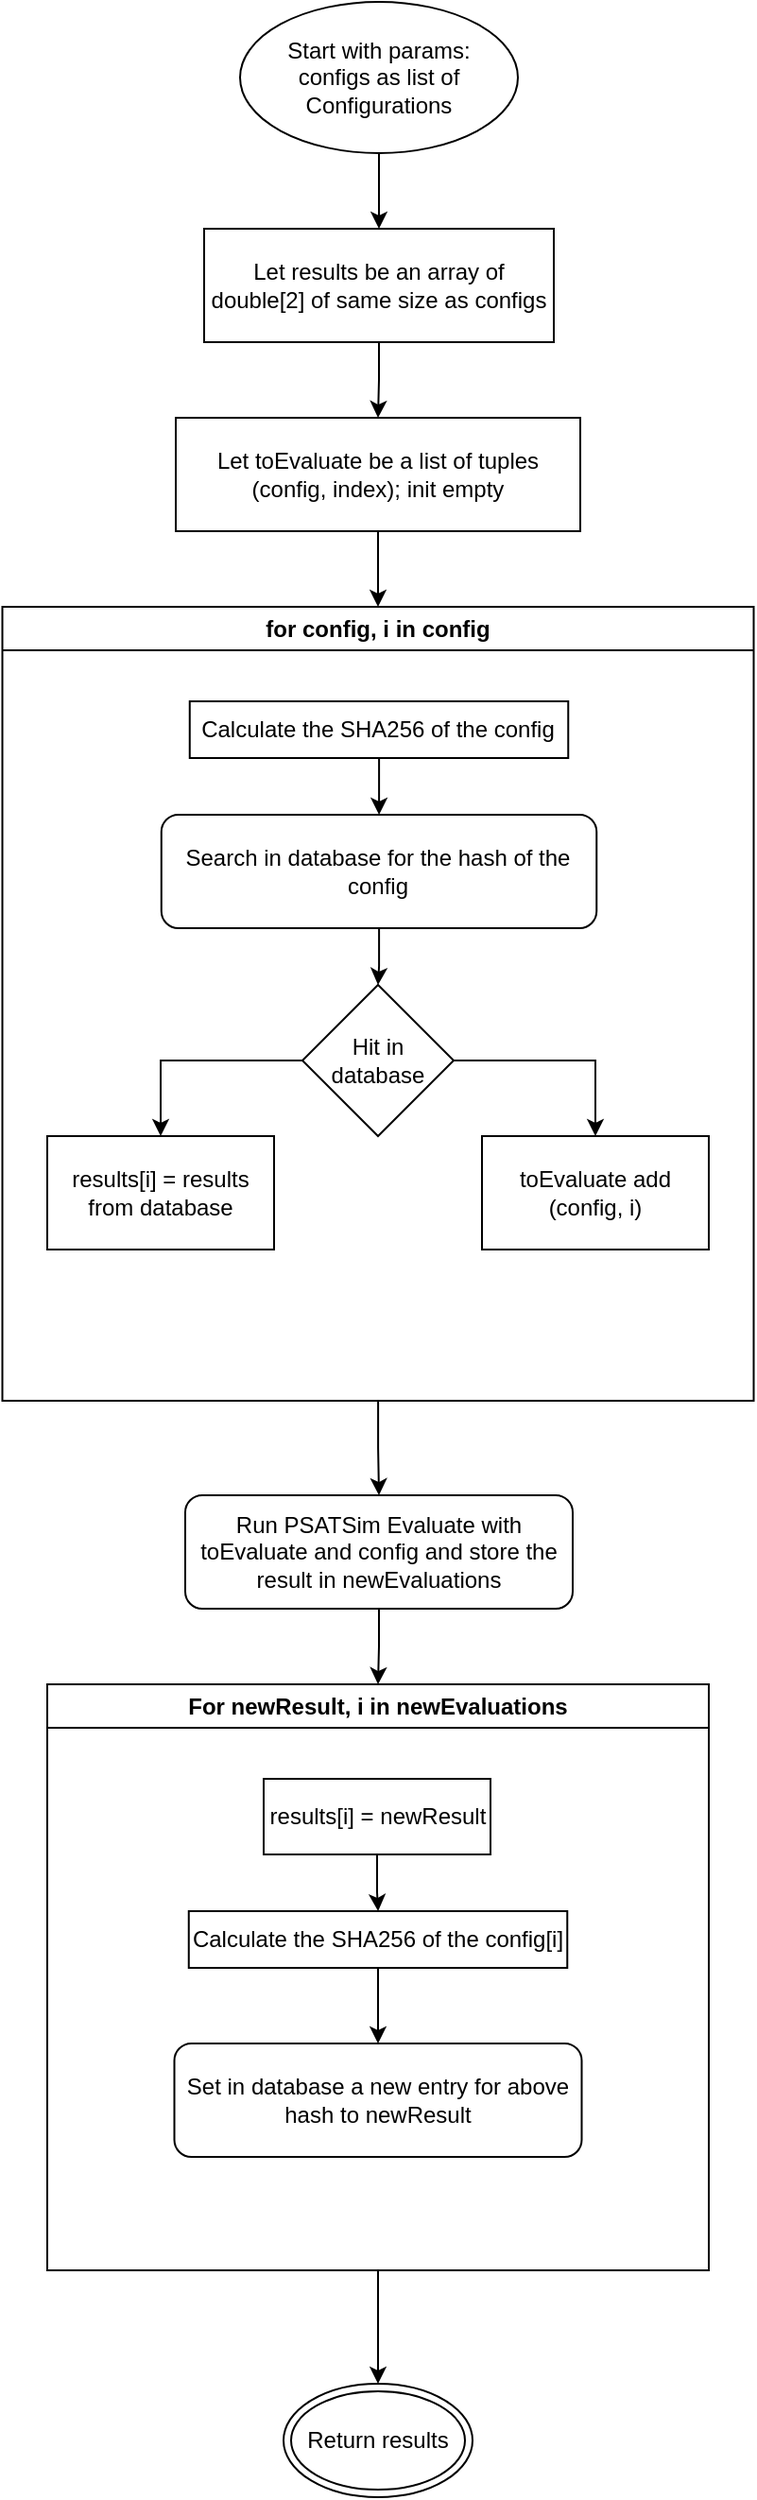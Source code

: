 <mxfile version="25.0.2" pages="2">
  <diagram name="Evaluate" id="anMU6pZ38rH_e_HbcyIy">
    <mxGraphModel dx="683" dy="399" grid="1" gridSize="10" guides="1" tooltips="1" connect="1" arrows="1" fold="1" page="1" pageScale="1" pageWidth="850" pageHeight="1100" math="0" shadow="0">
      <root>
        <mxCell id="0" />
        <mxCell id="1" parent="0" />
        <mxCell id="cWHnZJWbIwPgVO1LG2Uv-3" value="" style="edgeStyle=orthogonalEdgeStyle;rounded=0;orthogonalLoop=1;jettySize=auto;html=1;" edge="1" parent="1" source="cWHnZJWbIwPgVO1LG2Uv-1" target="cWHnZJWbIwPgVO1LG2Uv-2">
          <mxGeometry relative="1" as="geometry" />
        </mxCell>
        <mxCell id="cWHnZJWbIwPgVO1LG2Uv-1" value="Start with params:&lt;div&gt;configs as list of Configurations&lt;/div&gt;" style="ellipse;whiteSpace=wrap;html=1;" vertex="1" parent="1">
          <mxGeometry x="352" y="10" width="147" height="80" as="geometry" />
        </mxCell>
        <mxCell id="cWHnZJWbIwPgVO1LG2Uv-5" value="" style="edgeStyle=orthogonalEdgeStyle;rounded=0;orthogonalLoop=1;jettySize=auto;html=1;" edge="1" parent="1" source="cWHnZJWbIwPgVO1LG2Uv-2" target="cWHnZJWbIwPgVO1LG2Uv-4">
          <mxGeometry relative="1" as="geometry" />
        </mxCell>
        <mxCell id="cWHnZJWbIwPgVO1LG2Uv-2" value="Let results be an array of double[2] of same size as configs" style="rounded=0;whiteSpace=wrap;html=1;" vertex="1" parent="1">
          <mxGeometry x="333" y="130" width="185" height="60" as="geometry" />
        </mxCell>
        <mxCell id="cWHnZJWbIwPgVO1LG2Uv-7" style="edgeStyle=orthogonalEdgeStyle;rounded=0;orthogonalLoop=1;jettySize=auto;html=1;entryX=0.5;entryY=0;entryDx=0;entryDy=0;" edge="1" parent="1" source="cWHnZJWbIwPgVO1LG2Uv-4" target="cWHnZJWbIwPgVO1LG2Uv-6">
          <mxGeometry relative="1" as="geometry" />
        </mxCell>
        <mxCell id="cWHnZJWbIwPgVO1LG2Uv-4" value="Let toEvaluate be a list of tuples (config, index); init empty" style="rounded=0;whiteSpace=wrap;html=1;" vertex="1" parent="1">
          <mxGeometry x="318" y="230" width="214" height="60" as="geometry" />
        </mxCell>
        <mxCell id="cWHnZJWbIwPgVO1LG2Uv-18" value="" style="edgeStyle=orthogonalEdgeStyle;rounded=0;orthogonalLoop=1;jettySize=auto;html=1;" edge="1" parent="1" source="cWHnZJWbIwPgVO1LG2Uv-6" target="cWHnZJWbIwPgVO1LG2Uv-17">
          <mxGeometry relative="1" as="geometry" />
        </mxCell>
        <mxCell id="cWHnZJWbIwPgVO1LG2Uv-6" value="for config, i in config" style="swimlane;whiteSpace=wrap;html=1;" vertex="1" parent="1">
          <mxGeometry x="226.25" y="330" width="397.5" height="420" as="geometry" />
        </mxCell>
        <mxCell id="cWHnZJWbIwPgVO1LG2Uv-11" value="" style="edgeStyle=orthogonalEdgeStyle;rounded=0;orthogonalLoop=1;jettySize=auto;html=1;" edge="1" parent="cWHnZJWbIwPgVO1LG2Uv-6" source="cWHnZJWbIwPgVO1LG2Uv-8" target="cWHnZJWbIwPgVO1LG2Uv-9">
          <mxGeometry relative="1" as="geometry" />
        </mxCell>
        <mxCell id="cWHnZJWbIwPgVO1LG2Uv-8" value="Calculate the SHA256 of the config" style="rounded=0;whiteSpace=wrap;html=1;" vertex="1" parent="cWHnZJWbIwPgVO1LG2Uv-6">
          <mxGeometry x="99.13" y="50" width="200.25" height="30" as="geometry" />
        </mxCell>
        <mxCell id="cWHnZJWbIwPgVO1LG2Uv-12" value="" style="edgeStyle=orthogonalEdgeStyle;rounded=0;orthogonalLoop=1;jettySize=auto;html=1;" edge="1" parent="cWHnZJWbIwPgVO1LG2Uv-6" source="cWHnZJWbIwPgVO1LG2Uv-9" target="cWHnZJWbIwPgVO1LG2Uv-10">
          <mxGeometry relative="1" as="geometry" />
        </mxCell>
        <mxCell id="cWHnZJWbIwPgVO1LG2Uv-9" value="Search in database for the hash of the config" style="rounded=1;whiteSpace=wrap;html=1;" vertex="1" parent="cWHnZJWbIwPgVO1LG2Uv-6">
          <mxGeometry x="84.13" y="110" width="230.25" height="60" as="geometry" />
        </mxCell>
        <mxCell id="cWHnZJWbIwPgVO1LG2Uv-14" style="edgeStyle=orthogonalEdgeStyle;rounded=0;orthogonalLoop=1;jettySize=auto;html=1;entryX=0.5;entryY=0;entryDx=0;entryDy=0;" edge="1" parent="cWHnZJWbIwPgVO1LG2Uv-6" source="cWHnZJWbIwPgVO1LG2Uv-10" target="cWHnZJWbIwPgVO1LG2Uv-13">
          <mxGeometry relative="1" as="geometry" />
        </mxCell>
        <mxCell id="cWHnZJWbIwPgVO1LG2Uv-16" style="edgeStyle=orthogonalEdgeStyle;rounded=0;orthogonalLoop=1;jettySize=auto;html=1;entryX=0.5;entryY=0;entryDx=0;entryDy=0;" edge="1" parent="cWHnZJWbIwPgVO1LG2Uv-6" source="cWHnZJWbIwPgVO1LG2Uv-10" target="cWHnZJWbIwPgVO1LG2Uv-15">
          <mxGeometry relative="1" as="geometry" />
        </mxCell>
        <mxCell id="cWHnZJWbIwPgVO1LG2Uv-10" value="Hit in database" style="rhombus;whiteSpace=wrap;html=1;" vertex="1" parent="cWHnZJWbIwPgVO1LG2Uv-6">
          <mxGeometry x="158.75" y="200" width="80" height="80" as="geometry" />
        </mxCell>
        <mxCell id="cWHnZJWbIwPgVO1LG2Uv-13" value="results[i] = results from database" style="rounded=0;whiteSpace=wrap;html=1;" vertex="1" parent="cWHnZJWbIwPgVO1LG2Uv-6">
          <mxGeometry x="23.75" y="280" width="120" height="60" as="geometry" />
        </mxCell>
        <mxCell id="cWHnZJWbIwPgVO1LG2Uv-15" value="toEvaluate add (config, i)" style="rounded=0;whiteSpace=wrap;html=1;" vertex="1" parent="cWHnZJWbIwPgVO1LG2Uv-6">
          <mxGeometry x="253.75" y="280" width="120" height="60" as="geometry" />
        </mxCell>
        <mxCell id="cWHnZJWbIwPgVO1LG2Uv-20" style="edgeStyle=orthogonalEdgeStyle;rounded=0;orthogonalLoop=1;jettySize=auto;html=1;entryX=0.5;entryY=0;entryDx=0;entryDy=0;" edge="1" parent="1" source="cWHnZJWbIwPgVO1LG2Uv-17" target="cWHnZJWbIwPgVO1LG2Uv-19">
          <mxGeometry relative="1" as="geometry" />
        </mxCell>
        <mxCell id="cWHnZJWbIwPgVO1LG2Uv-17" value="Run PSATSim Evaluate with toEvaluate and config and store the result in newEvaluations" style="rounded=1;whiteSpace=wrap;html=1;" vertex="1" parent="1">
          <mxGeometry x="323" y="800" width="205" height="60" as="geometry" />
        </mxCell>
        <mxCell id="cWHnZJWbIwPgVO1LG2Uv-28" value="" style="edgeStyle=orthogonalEdgeStyle;rounded=0;orthogonalLoop=1;jettySize=auto;html=1;" edge="1" parent="1" source="cWHnZJWbIwPgVO1LG2Uv-19" target="cWHnZJWbIwPgVO1LG2Uv-27">
          <mxGeometry relative="1" as="geometry" />
        </mxCell>
        <mxCell id="cWHnZJWbIwPgVO1LG2Uv-19" value="For newResult, i in newEvaluations" style="swimlane;whiteSpace=wrap;html=1;" vertex="1" parent="1">
          <mxGeometry x="250" y="900" width="350" height="310" as="geometry" />
        </mxCell>
        <mxCell id="cWHnZJWbIwPgVO1LG2Uv-23" value="" style="edgeStyle=orthogonalEdgeStyle;rounded=0;orthogonalLoop=1;jettySize=auto;html=1;" edge="1" parent="cWHnZJWbIwPgVO1LG2Uv-19" source="cWHnZJWbIwPgVO1LG2Uv-21" target="cWHnZJWbIwPgVO1LG2Uv-22">
          <mxGeometry relative="1" as="geometry" />
        </mxCell>
        <mxCell id="cWHnZJWbIwPgVO1LG2Uv-21" value="results[i] = newResult" style="rounded=0;whiteSpace=wrap;html=1;" vertex="1" parent="cWHnZJWbIwPgVO1LG2Uv-19">
          <mxGeometry x="114.5" y="50" width="120" height="40" as="geometry" />
        </mxCell>
        <mxCell id="cWHnZJWbIwPgVO1LG2Uv-25" value="" style="edgeStyle=orthogonalEdgeStyle;rounded=0;orthogonalLoop=1;jettySize=auto;html=1;" edge="1" parent="cWHnZJWbIwPgVO1LG2Uv-19" source="cWHnZJWbIwPgVO1LG2Uv-22" target="cWHnZJWbIwPgVO1LG2Uv-24">
          <mxGeometry relative="1" as="geometry" />
        </mxCell>
        <mxCell id="cWHnZJWbIwPgVO1LG2Uv-22" value="Calculate the SHA256 of the config[i]" style="rounded=0;whiteSpace=wrap;html=1;" vertex="1" parent="cWHnZJWbIwPgVO1LG2Uv-19">
          <mxGeometry x="74.88" y="120" width="200.25" height="30" as="geometry" />
        </mxCell>
        <mxCell id="cWHnZJWbIwPgVO1LG2Uv-24" value="Set in database a new entry for above hash to newResult" style="rounded=1;whiteSpace=wrap;html=1;" vertex="1" parent="cWHnZJWbIwPgVO1LG2Uv-19">
          <mxGeometry x="67.25" y="190" width="215.5" height="60" as="geometry" />
        </mxCell>
        <mxCell id="cWHnZJWbIwPgVO1LG2Uv-27" value="Return results" style="ellipse;shape=doubleEllipse;whiteSpace=wrap;html=1;" vertex="1" parent="1">
          <mxGeometry x="375" y="1270" width="100" height="60" as="geometry" />
        </mxCell>
      </root>
    </mxGraphModel>
  </diagram>
  <diagram id="iOAJDrRpIGX-QKGYTHQk" name="Init">
    <mxGraphModel dx="819" dy="479" grid="1" gridSize="10" guides="1" tooltips="1" connect="1" arrows="1" fold="1" page="1" pageScale="1" pageWidth="850" pageHeight="1100" math="0" shadow="0">
      <root>
        <mxCell id="0" />
        <mxCell id="1" parent="0" />
        <mxCell id="G7J01NahCkvnEGDJDuwk-3" value="" style="edgeStyle=orthogonalEdgeStyle;rounded=0;orthogonalLoop=1;jettySize=auto;html=1;" edge="1" parent="1" source="G7J01NahCkvnEGDJDuwk-1" target="G7J01NahCkvnEGDJDuwk-2">
          <mxGeometry relative="1" as="geometry" />
        </mxCell>
        <mxCell id="G7J01NahCkvnEGDJDuwk-1" value="Start with param&lt;div&gt;env: EnvironmentConfig&lt;/div&gt;" style="ellipse;whiteSpace=wrap;html=1;" vertex="1" parent="1">
          <mxGeometry x="365" y="40" width="120" height="80" as="geometry" />
        </mxCell>
        <mxCell id="G7J01NahCkvnEGDJDuwk-5" value="" style="edgeStyle=orthogonalEdgeStyle;rounded=0;orthogonalLoop=1;jettySize=auto;html=1;" edge="1" parent="1" source="G7J01NahCkvnEGDJDuwk-2" target="G7J01NahCkvnEGDJDuwk-4">
          <mxGeometry relative="1" as="geometry" />
        </mxCell>
        <mxCell id="G7J01NahCkvnEGDJDuwk-2" value="set local env to given env" style="rounded=0;whiteSpace=wrap;html=1;" vertex="1" parent="1">
          <mxGeometry x="365" y="180" width="120" height="60" as="geometry" />
        </mxCell>
        <mxCell id="G7J01NahCkvnEGDJDuwk-4" value="END" style="ellipse;shape=doubleEllipse;whiteSpace=wrap;html=1;" vertex="1" parent="1">
          <mxGeometry x="375" y="300" width="100" height="60" as="geometry" />
        </mxCell>
      </root>
    </mxGraphModel>
  </diagram>
</mxfile>
